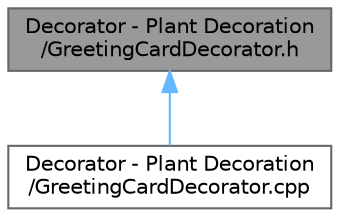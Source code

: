 digraph "Decorator - Plant Decoration/GreetingCardDecorator.h"
{
 // INTERACTIVE_SVG=YES
 // LATEX_PDF_SIZE
  bgcolor="transparent";
  edge [fontname=Helvetica,fontsize=10,labelfontname=Helvetica,labelfontsize=10];
  node [fontname=Helvetica,fontsize=10,shape=box,height=0.2,width=0.4];
  Node1 [id="Node000001",label="Decorator - Plant Decoration\l/GreetingCardDecorator.h",height=0.2,width=0.4,color="gray40", fillcolor="grey60", style="filled", fontcolor="black",tooltip="Header file for the GreetingCardDecorator concrete decorator class."];
  Node1 -> Node2 [id="edge1_Node000001_Node000002",dir="back",color="steelblue1",style="solid",tooltip=" "];
  Node2 [id="Node000002",label="Decorator - Plant Decoration\l/GreetingCardDecorator.cpp",height=0.2,width=0.4,color="grey40", fillcolor="white", style="filled",URL="$_greeting_card_decorator_8cpp.html",tooltip=" "];
}
